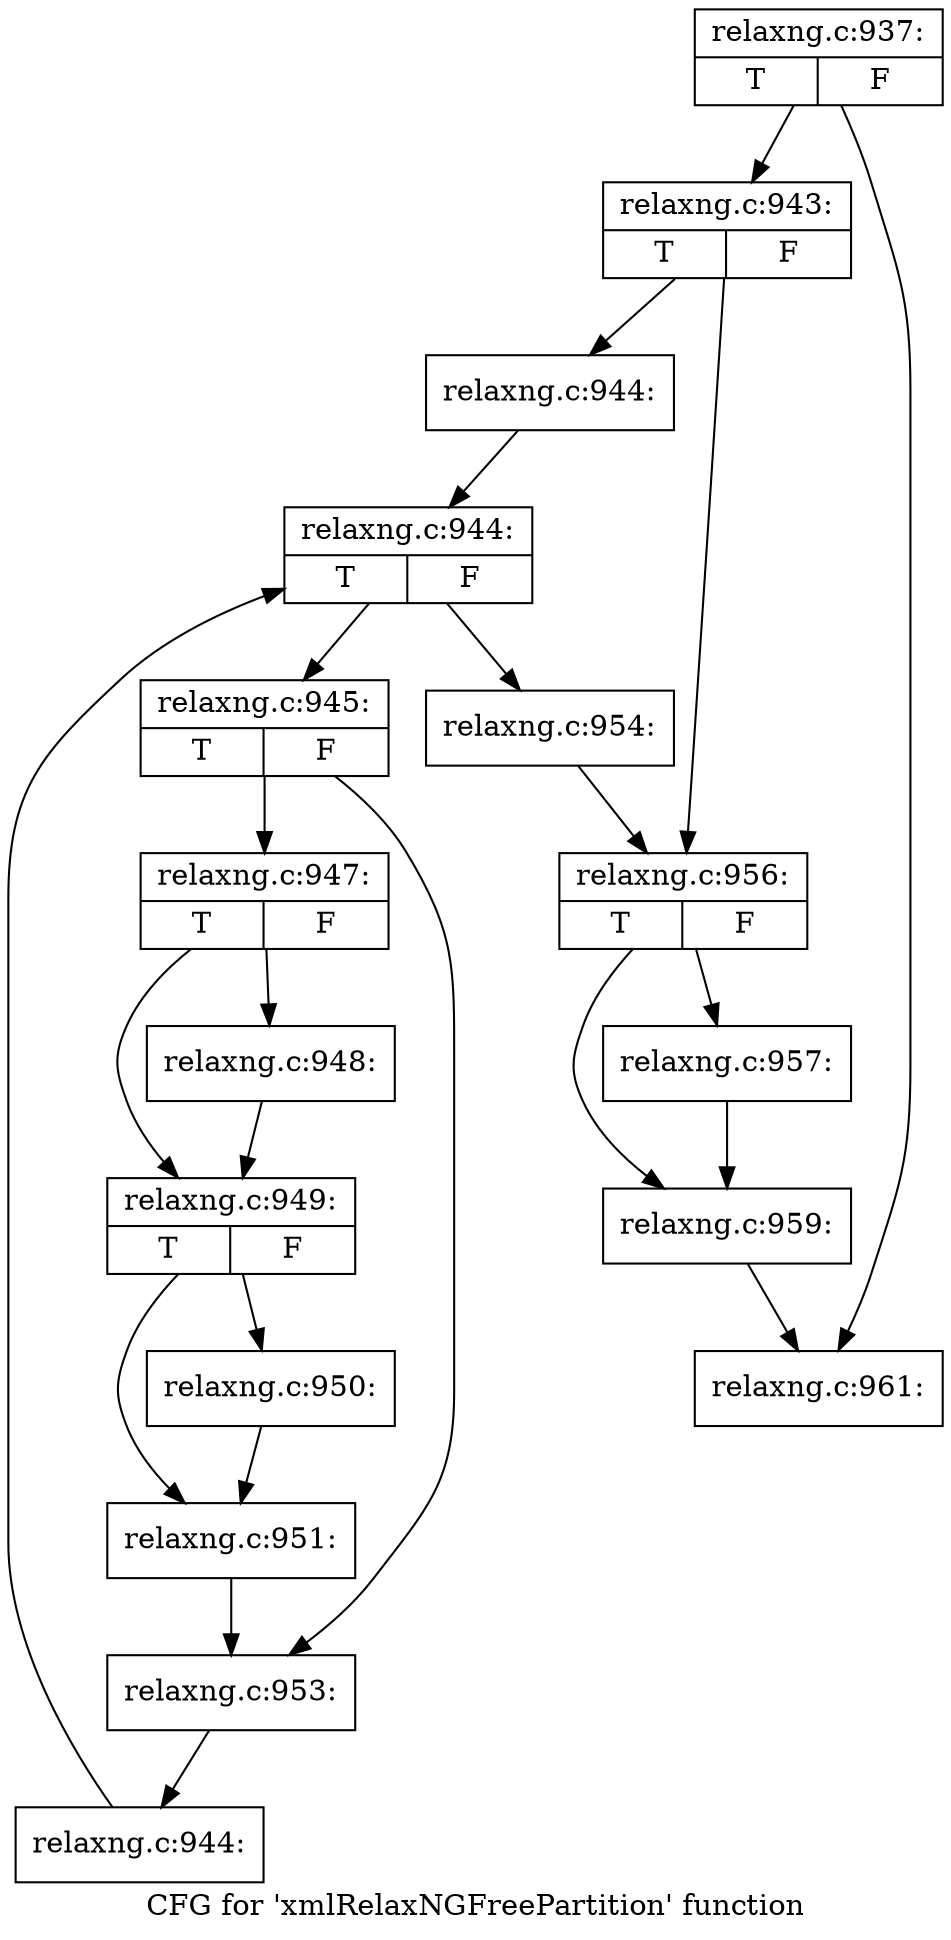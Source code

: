 digraph "CFG for 'xmlRelaxNGFreePartition' function" {
	label="CFG for 'xmlRelaxNGFreePartition' function";

	Node0x3b099a0 [shape=record,label="{relaxng.c:937:|{<s0>T|<s1>F}}"];
	Node0x3b099a0 -> Node0x3b094c0;
	Node0x3b099a0 -> Node0x3b09510;
	Node0x3b094c0 [shape=record,label="{relaxng.c:943:|{<s0>T|<s1>F}}"];
	Node0x3b094c0 -> Node0x3b0a580;
	Node0x3b094c0 -> Node0x3b0a5d0;
	Node0x3b0a580 [shape=record,label="{relaxng.c:944:}"];
	Node0x3b0a580 -> Node0x3b0abc0;
	Node0x3b0abc0 [shape=record,label="{relaxng.c:944:|{<s0>T|<s1>F}}"];
	Node0x3b0abc0 -> Node0x3b0ae40;
	Node0x3b0abc0 -> Node0x3b0aa20;
	Node0x3b0ae40 [shape=record,label="{relaxng.c:945:|{<s0>T|<s1>F}}"];
	Node0x3b0ae40 -> Node0x38384c0;
	Node0x3b0ae40 -> Node0x3b0b740;
	Node0x38384c0 [shape=record,label="{relaxng.c:947:|{<s0>T|<s1>F}}"];
	Node0x38384c0 -> Node0x3b0bb30;
	Node0x38384c0 -> Node0x3b0bb80;
	Node0x3b0bb30 [shape=record,label="{relaxng.c:948:}"];
	Node0x3b0bb30 -> Node0x3b0bb80;
	Node0x3b0bb80 [shape=record,label="{relaxng.c:949:|{<s0>T|<s1>F}}"];
	Node0x3b0bb80 -> Node0x3b0c310;
	Node0x3b0bb80 -> Node0x3b0c360;
	Node0x3b0c310 [shape=record,label="{relaxng.c:950:}"];
	Node0x3b0c310 -> Node0x3b0c360;
	Node0x3b0c360 [shape=record,label="{relaxng.c:951:}"];
	Node0x3b0c360 -> Node0x3b0b740;
	Node0x3b0b740 [shape=record,label="{relaxng.c:953:}"];
	Node0x3b0b740 -> Node0x3b0adb0;
	Node0x3b0adb0 [shape=record,label="{relaxng.c:944:}"];
	Node0x3b0adb0 -> Node0x3b0abc0;
	Node0x3b0aa20 [shape=record,label="{relaxng.c:954:}"];
	Node0x3b0aa20 -> Node0x3b0a5d0;
	Node0x3b0a5d0 [shape=record,label="{relaxng.c:956:|{<s0>T|<s1>F}}"];
	Node0x3b0a5d0 -> Node0x3b0d590;
	Node0x3b0a5d0 -> Node0x3b0d5e0;
	Node0x3b0d590 [shape=record,label="{relaxng.c:957:}"];
	Node0x3b0d590 -> Node0x3b0d5e0;
	Node0x3b0d5e0 [shape=record,label="{relaxng.c:959:}"];
	Node0x3b0d5e0 -> Node0x3b09510;
	Node0x3b09510 [shape=record,label="{relaxng.c:961:}"];
}

